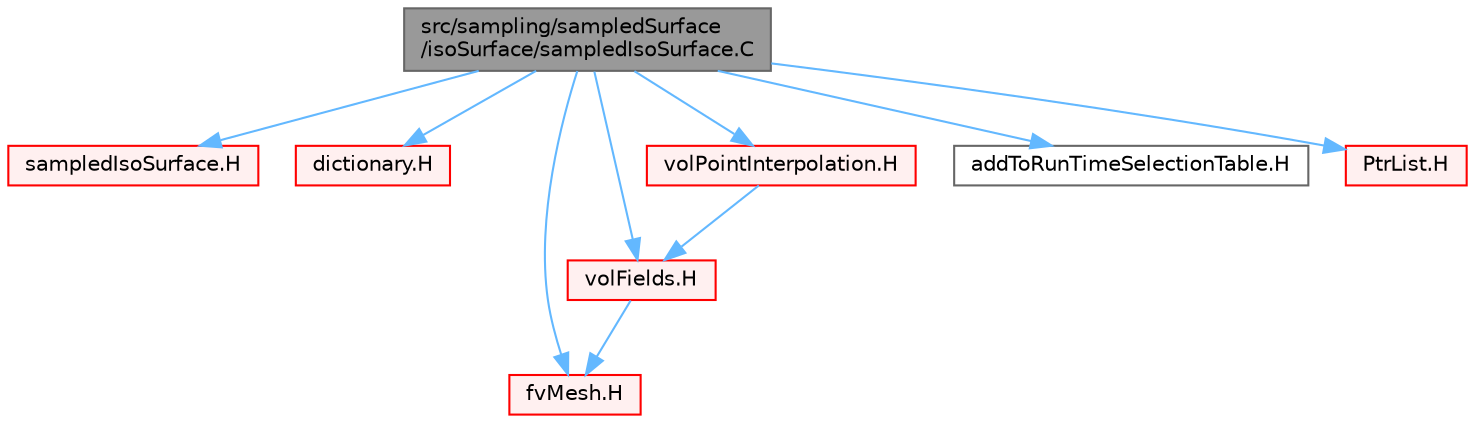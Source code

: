 digraph "src/sampling/sampledSurface/isoSurface/sampledIsoSurface.C"
{
 // LATEX_PDF_SIZE
  bgcolor="transparent";
  edge [fontname=Helvetica,fontsize=10,labelfontname=Helvetica,labelfontsize=10];
  node [fontname=Helvetica,fontsize=10,shape=box,height=0.2,width=0.4];
  Node1 [id="Node000001",label="src/sampling/sampledSurface\l/isoSurface/sampledIsoSurface.C",height=0.2,width=0.4,color="gray40", fillcolor="grey60", style="filled", fontcolor="black",tooltip=" "];
  Node1 -> Node2 [id="edge1_Node000001_Node000002",color="steelblue1",style="solid",tooltip=" "];
  Node2 [id="Node000002",label="sampledIsoSurface.H",height=0.2,width=0.4,color="red", fillcolor="#FFF0F0", style="filled",URL="$sampledIsoSurface_8H.html",tooltip=" "];
  Node1 -> Node303 [id="edge2_Node000001_Node000303",color="steelblue1",style="solid",tooltip=" "];
  Node303 [id="Node000303",label="dictionary.H",height=0.2,width=0.4,color="red", fillcolor="#FFF0F0", style="filled",URL="$dictionary_8H.html",tooltip=" "];
  Node1 -> Node288 [id="edge3_Node000001_Node000288",color="steelblue1",style="solid",tooltip=" "];
  Node288 [id="Node000288",label="fvMesh.H",height=0.2,width=0.4,color="red", fillcolor="#FFF0F0", style="filled",URL="$fvMesh_8H.html",tooltip=" "];
  Node1 -> Node432 [id="edge4_Node000001_Node000432",color="steelblue1",style="solid",tooltip=" "];
  Node432 [id="Node000432",label="volFields.H",height=0.2,width=0.4,color="red", fillcolor="#FFF0F0", style="filled",URL="$volFields_8H.html",tooltip=" "];
  Node432 -> Node288 [id="edge5_Node000432_Node000288",color="steelblue1",style="solid",tooltip=" "];
  Node1 -> Node439 [id="edge6_Node000001_Node000439",color="steelblue1",style="solid",tooltip=" "];
  Node439 [id="Node000439",label="volPointInterpolation.H",height=0.2,width=0.4,color="red", fillcolor="#FFF0F0", style="filled",URL="$volPointInterpolation_8H.html",tooltip=" "];
  Node439 -> Node432 [id="edge7_Node000439_Node000432",color="steelblue1",style="solid",tooltip=" "];
  Node1 -> Node440 [id="edge8_Node000001_Node000440",color="steelblue1",style="solid",tooltip=" "];
  Node440 [id="Node000440",label="addToRunTimeSelectionTable.H",height=0.2,width=0.4,color="grey40", fillcolor="white", style="filled",URL="$addToRunTimeSelectionTable_8H.html",tooltip="Macros for easy insertion into run-time selection tables."];
  Node1 -> Node251 [id="edge9_Node000001_Node000251",color="steelblue1",style="solid",tooltip=" "];
  Node251 [id="Node000251",label="PtrList.H",height=0.2,width=0.4,color="red", fillcolor="#FFF0F0", style="filled",URL="$PtrList_8H.html",tooltip=" "];
}
